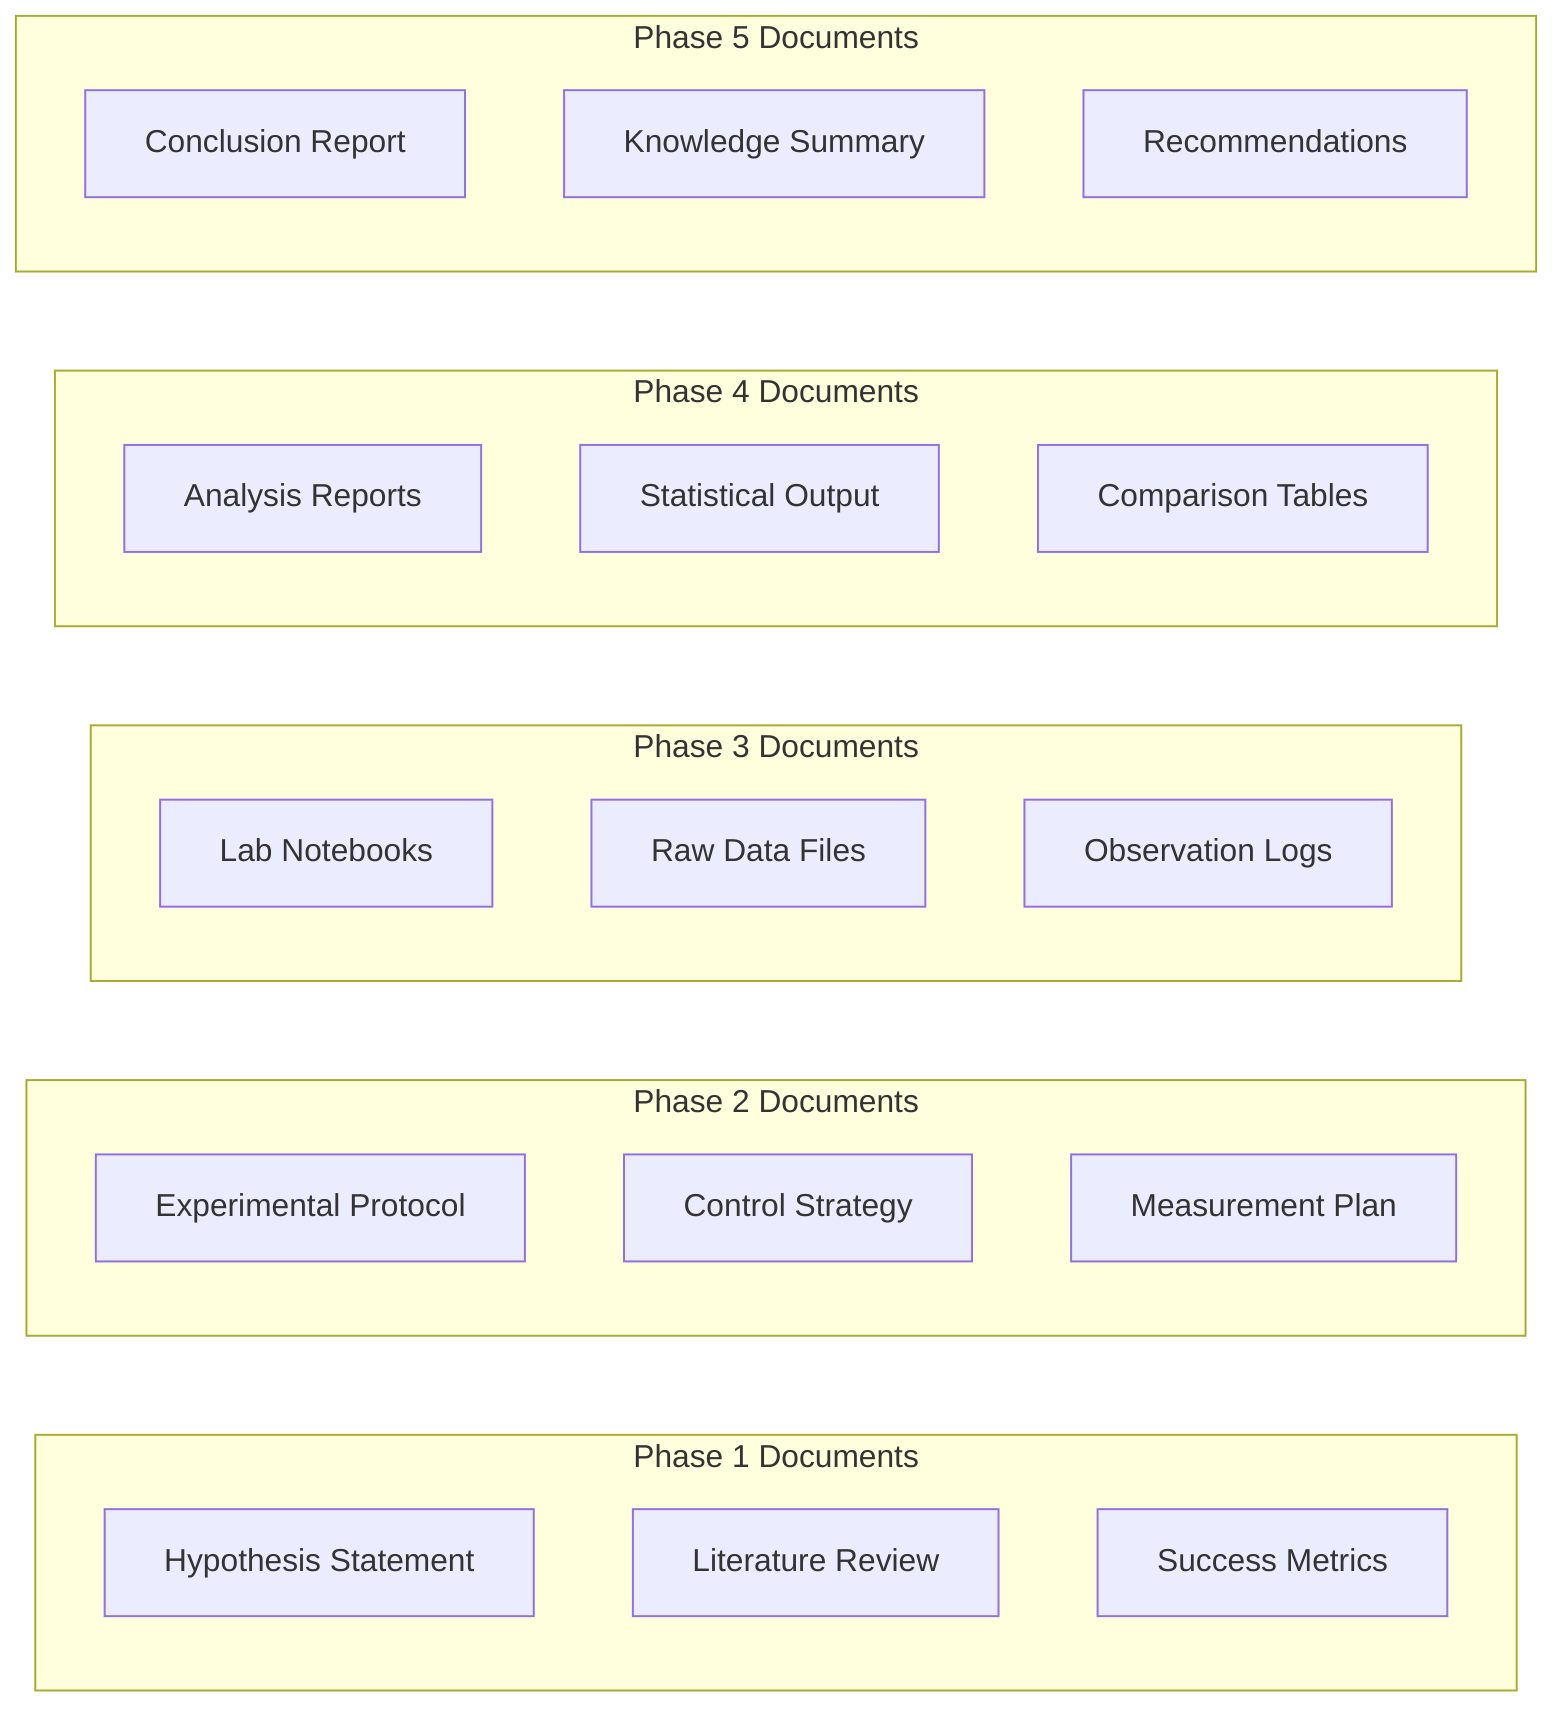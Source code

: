 flowchart LR
    subgraph P1["Phase 1 Documents"]
        D1A["Hypothesis Statement"]
        D1B["Literature Review"]
        D1C["Success Metrics"]
    end
    
    subgraph P2["Phase 2 Documents"]
        D2A["Experimental Protocol"]
        D2B["Control Strategy"]
        D2C["Measurement Plan"]
    end
    
    subgraph P3["Phase 3 Documents"]
        D3A["Lab Notebooks"]
        D3B["Raw Data Files"]
        D3C["Observation Logs"]
    end
    
    subgraph P4["Phase 4 Documents"]
        D4A["Analysis Reports"]
        D4B["Statistical Output"]
        D4C["Comparison Tables"]
    end
    
    subgraph P5["Phase 5 Documents"]
        D5A["Conclusion Report"]
        D5B["Knowledge Summary"]
        D5C["Recommendations"]
    end
